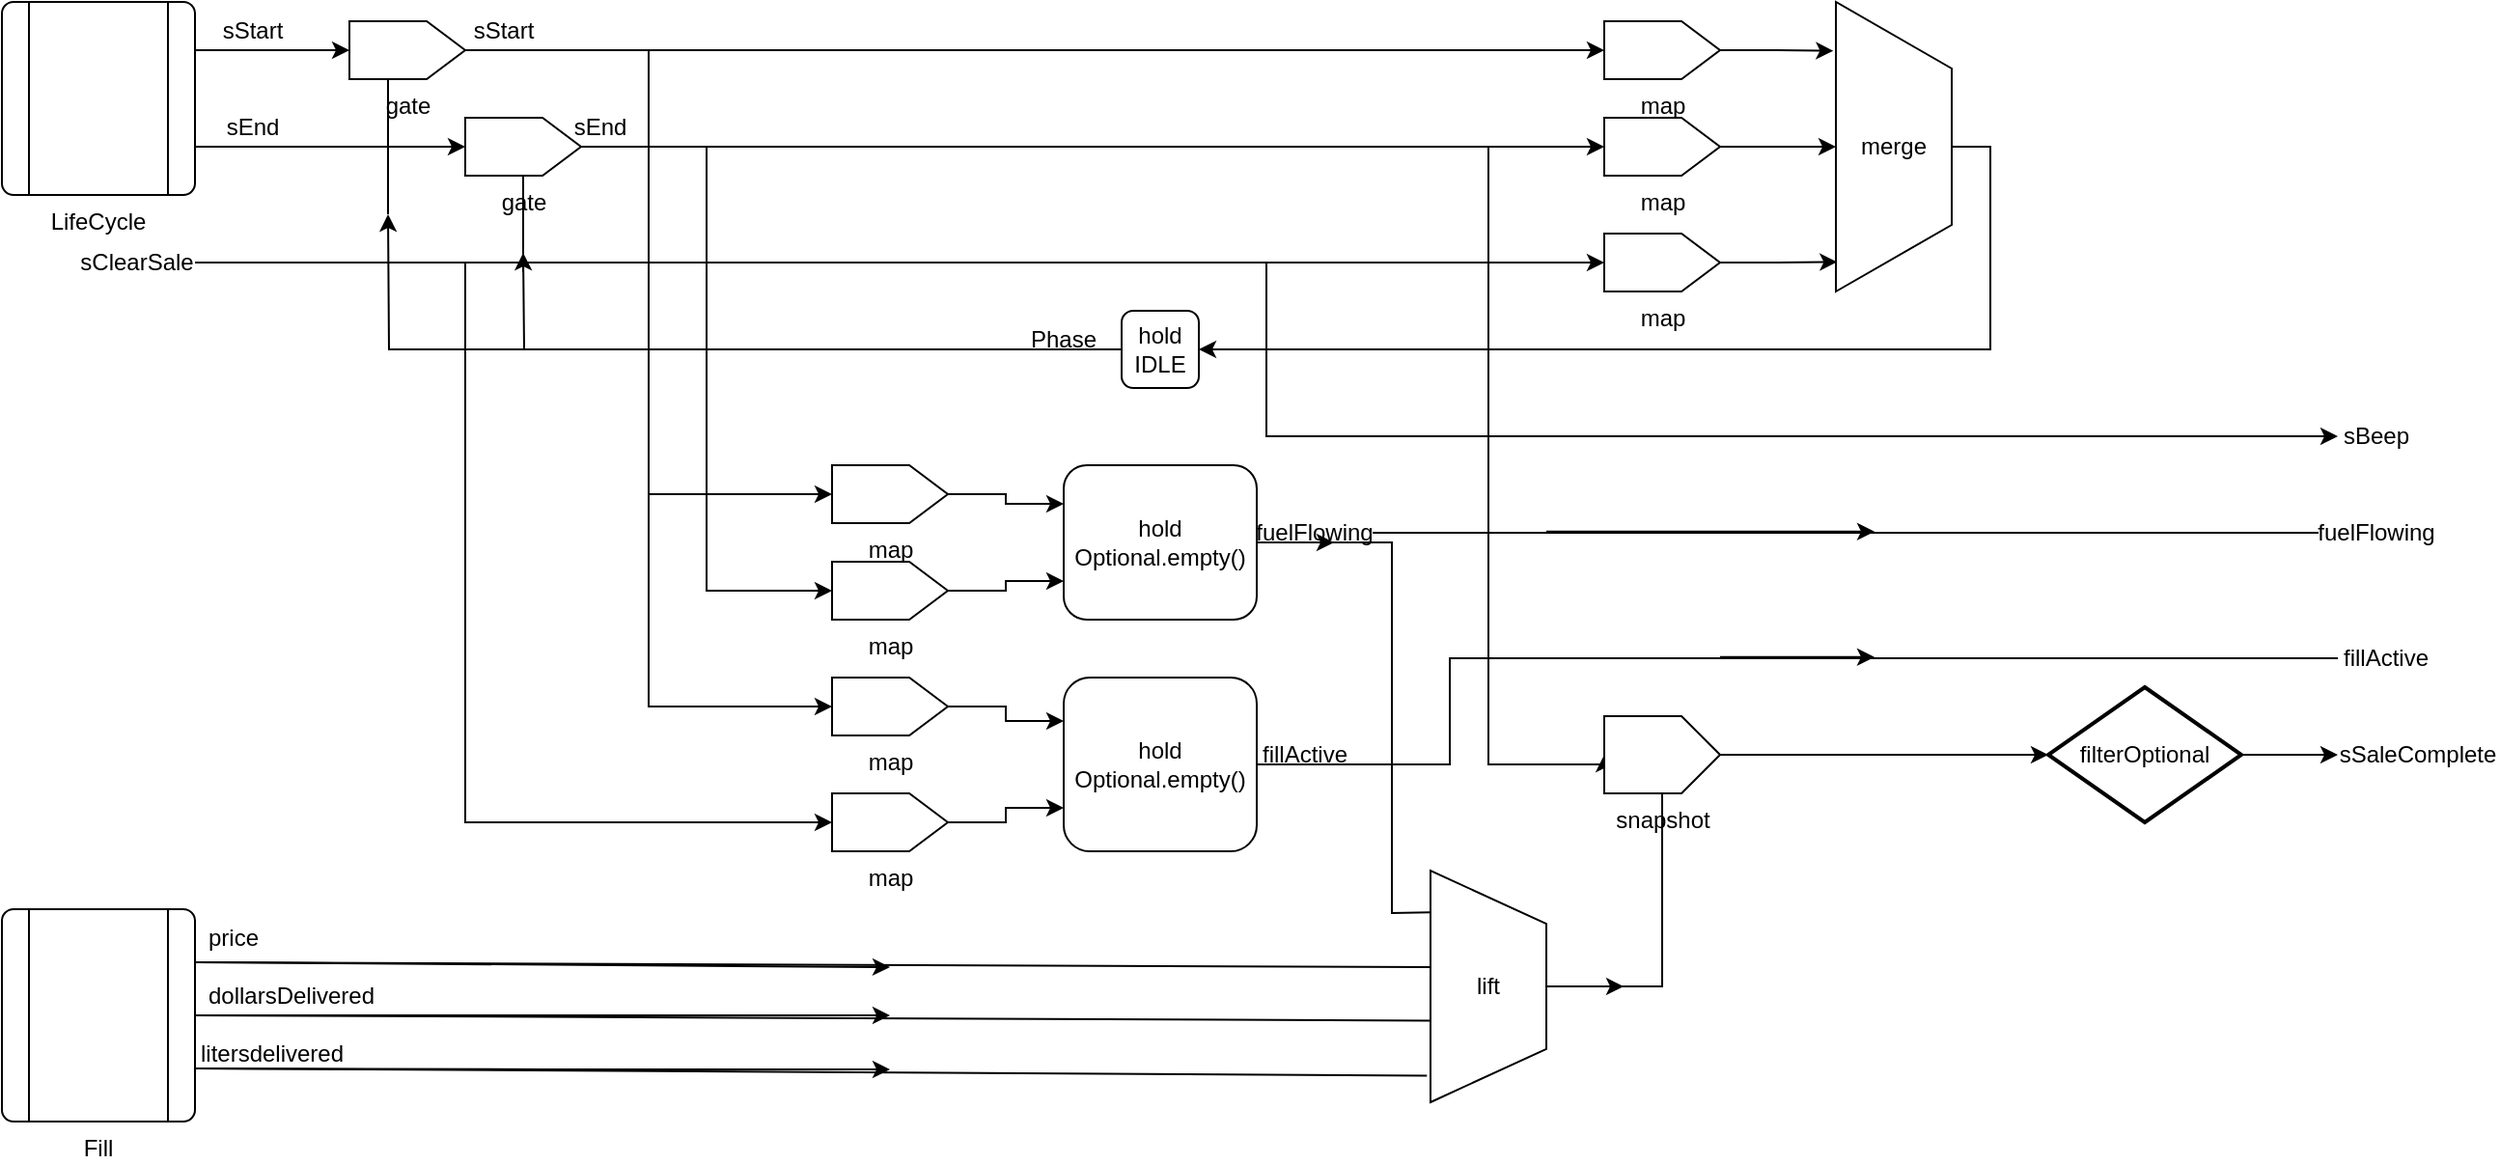 <mxfile version="24.2.5" type="github">
  <diagram name="ページ1" id="0j9BvPOVyv1glCGRfYG_">
    <mxGraphModel dx="993" dy="558" grid="1" gridSize="10" guides="1" tooltips="1" connect="1" arrows="1" fold="1" page="1" pageScale="1" pageWidth="827" pageHeight="1169" math="0" shadow="0">
      <root>
        <mxCell id="0" />
        <mxCell id="1" parent="0" />
        <mxCell id="fvebulx2OxIcinfAuc56-7" style="edgeStyle=orthogonalEdgeStyle;rounded=0;orthogonalLoop=1;jettySize=auto;html=1;exitX=1;exitY=0.75;exitDx=0;exitDy=0;entryX=0.5;entryY=0;entryDx=0;entryDy=0;" parent="1" source="M7j4h07cG0Kve68zO_rH-1" target="fvebulx2OxIcinfAuc56-4" edge="1">
          <mxGeometry relative="1" as="geometry" />
        </mxCell>
        <mxCell id="M7j4h07cG0Kve68zO_rH-1" value="LifeCycle" style="verticalLabelPosition=bottom;verticalAlign=top;html=1;shape=process;whiteSpace=wrap;rounded=1;size=0.14;arcSize=6;" parent="1" vertex="1">
          <mxGeometry x="90" y="20" width="100" height="100" as="geometry" />
        </mxCell>
        <mxCell id="M7j4h07cG0Kve68zO_rH-2" value="Fill" style="verticalLabelPosition=bottom;verticalAlign=top;html=1;shape=process;whiteSpace=wrap;rounded=1;size=0.14;arcSize=6;" parent="1" vertex="1">
          <mxGeometry x="90" y="490" width="100" height="110" as="geometry" />
        </mxCell>
        <mxCell id="fvebulx2OxIcinfAuc56-44" style="edgeStyle=orthogonalEdgeStyle;rounded=0;orthogonalLoop=1;jettySize=auto;html=1;entryX=0.5;entryY=0;entryDx=0;entryDy=0;" parent="1" source="M7j4h07cG0Kve68zO_rH-3" target="fvebulx2OxIcinfAuc56-42" edge="1">
          <mxGeometry relative="1" as="geometry">
            <Array as="points">
              <mxPoint x="330" y="155" />
              <mxPoint x="330" y="445" />
            </Array>
          </mxGeometry>
        </mxCell>
        <mxCell id="fvebulx2OxIcinfAuc56-68" style="edgeStyle=orthogonalEdgeStyle;rounded=0;orthogonalLoop=1;jettySize=auto;html=1;entryX=0;entryY=0.5;entryDx=0;entryDy=0;" parent="1" source="M7j4h07cG0Kve68zO_rH-3" target="M7j4h07cG0Kve68zO_rH-15" edge="1">
          <mxGeometry relative="1" as="geometry" />
        </mxCell>
        <mxCell id="M7j4h07cG0Kve68zO_rH-3" value="sClearSale" style="text;html=1;align=center;verticalAlign=middle;whiteSpace=wrap;rounded=0;" parent="1" vertex="1">
          <mxGeometry x="130" y="140" width="60" height="30" as="geometry" />
        </mxCell>
        <mxCell id="fvebulx2OxIcinfAuc56-17" style="edgeStyle=orthogonalEdgeStyle;rounded=0;orthogonalLoop=1;jettySize=auto;html=1;" parent="1" source="M7j4h07cG0Kve68zO_rH-4" edge="1">
          <mxGeometry relative="1" as="geometry">
            <mxPoint x="360" y="150" as="targetPoint" />
          </mxGeometry>
        </mxCell>
        <mxCell id="M7j4h07cG0Kve68zO_rH-4" value="hold&lt;div&gt;IDLE&lt;/div&gt;" style="rounded=1;whiteSpace=wrap;html=1;" parent="1" vertex="1">
          <mxGeometry x="670" y="180" width="40" height="40" as="geometry" />
        </mxCell>
        <mxCell id="M7j4h07cG0Kve68zO_rH-5" value="map" style="verticalLabelPosition=bottom;verticalAlign=top;html=1;shape=offPageConnector;rounded=0;size=0.333;direction=north;" parent="1" vertex="1">
          <mxGeometry x="920" y="30" width="60" height="30" as="geometry" />
        </mxCell>
        <mxCell id="fvebulx2OxIcinfAuc56-14" style="edgeStyle=orthogonalEdgeStyle;rounded=0;orthogonalLoop=1;jettySize=auto;html=1;exitX=0.5;exitY=0;exitDx=0;exitDy=0;entryX=1;entryY=0.5;entryDx=0;entryDy=0;" parent="1" source="M7j4h07cG0Kve68zO_rH-7" target="M7j4h07cG0Kve68zO_rH-4" edge="1">
          <mxGeometry relative="1" as="geometry" />
        </mxCell>
        <mxCell id="M7j4h07cG0Kve68zO_rH-7" value="merge" style="verticalLabelPosition=middle;verticalAlign=middle;html=1;shape=trapezoid;perimeter=trapezoidPerimeter;whiteSpace=wrap;size=0.23;arcSize=10;flipV=1;labelPosition=center;align=center;direction=south;" parent="1" vertex="1">
          <mxGeometry x="1040" y="20" width="60" height="150" as="geometry" />
        </mxCell>
        <mxCell id="fvebulx2OxIcinfAuc56-12" style="edgeStyle=orthogonalEdgeStyle;rounded=0;orthogonalLoop=1;jettySize=auto;html=1;exitX=0.5;exitY=1;exitDx=0;exitDy=0;entryX=0.5;entryY=1;entryDx=0;entryDy=0;" parent="1" source="M7j4h07cG0Kve68zO_rH-9" target="M7j4h07cG0Kve68zO_rH-7" edge="1">
          <mxGeometry relative="1" as="geometry" />
        </mxCell>
        <mxCell id="M7j4h07cG0Kve68zO_rH-9" value="map" style="verticalLabelPosition=bottom;verticalAlign=top;html=1;shape=offPageConnector;rounded=0;size=0.333;direction=north;" parent="1" vertex="1">
          <mxGeometry x="920" y="80" width="60" height="30" as="geometry" />
        </mxCell>
        <mxCell id="M7j4h07cG0Kve68zO_rH-10" value="sStart" style="text;html=1;align=center;verticalAlign=middle;whiteSpace=wrap;rounded=0;" parent="1" vertex="1">
          <mxGeometry x="190" y="20" width="60" height="30" as="geometry" />
        </mxCell>
        <mxCell id="M7j4h07cG0Kve68zO_rH-11" value="sEnd" style="text;html=1;align=center;verticalAlign=middle;whiteSpace=wrap;rounded=0;" parent="1" vertex="1">
          <mxGeometry x="190" y="70" width="60" height="30" as="geometry" />
        </mxCell>
        <mxCell id="M7j4h07cG0Kve68zO_rH-13" value="hold&lt;div&gt;Optional.empty()&lt;/div&gt;" style="rounded=1;whiteSpace=wrap;html=1;" parent="1" vertex="1">
          <mxGeometry x="640" y="260" width="100" height="80" as="geometry" />
        </mxCell>
        <mxCell id="M7j4h07cG0Kve68zO_rH-14" value="hold&lt;div&gt;Optional.empty()&lt;/div&gt;" style="rounded=1;whiteSpace=wrap;html=1;" parent="1" vertex="1">
          <mxGeometry x="640" y="370" width="100" height="90" as="geometry" />
        </mxCell>
        <mxCell id="M7j4h07cG0Kve68zO_rH-15" value="sBeep" style="text;html=1;align=center;verticalAlign=middle;whiteSpace=wrap;rounded=0;" parent="1" vertex="1">
          <mxGeometry x="1300" y="230" width="40" height="30" as="geometry" />
        </mxCell>
        <mxCell id="M7j4h07cG0Kve68zO_rH-16" value="sSaleComplete" style="text;html=1;align=center;verticalAlign=middle;whiteSpace=wrap;rounded=0;" parent="1" vertex="1">
          <mxGeometry x="1300" y="395" width="83" height="30" as="geometry" />
        </mxCell>
        <mxCell id="M7j4h07cG0Kve68zO_rH-17" value="sStart" style="text;html=1;align=center;verticalAlign=middle;whiteSpace=wrap;rounded=0;" parent="1" vertex="1">
          <mxGeometry x="320" y="20" width="60" height="30" as="geometry" />
        </mxCell>
        <mxCell id="M7j4h07cG0Kve68zO_rH-18" value="sEnd" style="text;html=1;align=center;verticalAlign=middle;whiteSpace=wrap;rounded=0;" parent="1" vertex="1">
          <mxGeometry x="370" y="70" width="60" height="30" as="geometry" />
        </mxCell>
        <mxCell id="fvebulx2OxIcinfAuc56-66" style="edgeStyle=orthogonalEdgeStyle;rounded=0;orthogonalLoop=1;jettySize=auto;html=1;" parent="1" source="M7j4h07cG0Kve68zO_rH-19" target="M7j4h07cG0Kve68zO_rH-16" edge="1">
          <mxGeometry relative="1" as="geometry" />
        </mxCell>
        <mxCell id="M7j4h07cG0Kve68zO_rH-19" value="filterOptional" style="strokeWidth=2;html=1;shape=mxgraph.flowchart.decision;whiteSpace=wrap;" parent="1" vertex="1">
          <mxGeometry x="1150" y="375" width="100" height="70" as="geometry" />
        </mxCell>
        <mxCell id="fvebulx2OxIcinfAuc56-1" value="" style="endArrow=classic;html=1;rounded=0;entryX=0.5;entryY=0;entryDx=0;entryDy=0;exitX=1;exitY=0.25;exitDx=0;exitDy=0;" parent="1" source="M7j4h07cG0Kve68zO_rH-1" target="fvebulx2OxIcinfAuc56-2" edge="1">
          <mxGeometry width="50" height="50" relative="1" as="geometry">
            <mxPoint x="230" y="55" as="sourcePoint" />
            <mxPoint x="280" y="53" as="targetPoint" />
          </mxGeometry>
        </mxCell>
        <mxCell id="fvebulx2OxIcinfAuc56-9" style="edgeStyle=orthogonalEdgeStyle;rounded=0;orthogonalLoop=1;jettySize=auto;html=1;entryX=0.5;entryY=0;entryDx=0;entryDy=0;" parent="1" source="fvebulx2OxIcinfAuc56-2" target="M7j4h07cG0Kve68zO_rH-5" edge="1">
          <mxGeometry relative="1" as="geometry" />
        </mxCell>
        <mxCell id="fvebulx2OxIcinfAuc56-26" style="edgeStyle=orthogonalEdgeStyle;rounded=0;orthogonalLoop=1;jettySize=auto;html=1;exitX=0.5;exitY=1;exitDx=0;exitDy=0;entryX=0.5;entryY=0;entryDx=0;entryDy=0;" parent="1" source="fvebulx2OxIcinfAuc56-2" target="fvebulx2OxIcinfAuc56-32" edge="1">
          <mxGeometry relative="1" as="geometry">
            <mxPoint x="470" y="330" as="targetPoint" />
          </mxGeometry>
        </mxCell>
        <mxCell id="fvebulx2OxIcinfAuc56-29" style="edgeStyle=orthogonalEdgeStyle;rounded=0;orthogonalLoop=1;jettySize=auto;html=1;entryX=0.5;entryY=0;entryDx=0;entryDy=0;" parent="1" source="fvebulx2OxIcinfAuc56-2" target="fvebulx2OxIcinfAuc56-35" edge="1">
          <mxGeometry relative="1" as="geometry">
            <mxPoint x="460" y="410" as="targetPoint" />
          </mxGeometry>
        </mxCell>
        <mxCell id="fvebulx2OxIcinfAuc56-2" value="gate" style="verticalLabelPosition=bottom;verticalAlign=top;html=1;shape=offPageConnector;rounded=0;size=0.333;direction=north;" parent="1" vertex="1">
          <mxGeometry x="270" y="30" width="60" height="30" as="geometry" />
        </mxCell>
        <mxCell id="fvebulx2OxIcinfAuc56-10" style="edgeStyle=orthogonalEdgeStyle;rounded=0;orthogonalLoop=1;jettySize=auto;html=1;exitX=0.5;exitY=1;exitDx=0;exitDy=0;entryX=0.5;entryY=0;entryDx=0;entryDy=0;" parent="1" source="fvebulx2OxIcinfAuc56-4" target="M7j4h07cG0Kve68zO_rH-9" edge="1">
          <mxGeometry relative="1" as="geometry" />
        </mxCell>
        <mxCell id="fvebulx2OxIcinfAuc56-27" style="edgeStyle=orthogonalEdgeStyle;rounded=0;orthogonalLoop=1;jettySize=auto;html=1;entryX=0.5;entryY=0;entryDx=0;entryDy=0;exitX=0.5;exitY=1;exitDx=0;exitDy=0;" parent="1" source="fvebulx2OxIcinfAuc56-4" target="fvebulx2OxIcinfAuc56-33" edge="1">
          <mxGeometry relative="1" as="geometry">
            <mxPoint x="490" y="430" as="targetPoint" />
          </mxGeometry>
        </mxCell>
        <mxCell id="fvebulx2OxIcinfAuc56-64" style="edgeStyle=orthogonalEdgeStyle;rounded=0;orthogonalLoop=1;jettySize=auto;html=1;entryX=0.5;entryY=0;entryDx=0;entryDy=0;" parent="1" source="fvebulx2OxIcinfAuc56-4" target="fvebulx2OxIcinfAuc56-48" edge="1">
          <mxGeometry relative="1" as="geometry">
            <Array as="points">
              <mxPoint x="860" y="95" />
              <mxPoint x="860" y="415" />
            </Array>
          </mxGeometry>
        </mxCell>
        <mxCell id="fvebulx2OxIcinfAuc56-4" value="gate" style="verticalLabelPosition=bottom;verticalAlign=top;html=1;shape=offPageConnector;rounded=0;size=0.333;direction=north;" parent="1" vertex="1">
          <mxGeometry x="330" y="80" width="60" height="30" as="geometry" />
        </mxCell>
        <mxCell id="fvebulx2OxIcinfAuc56-6" style="edgeStyle=orthogonalEdgeStyle;rounded=0;orthogonalLoop=1;jettySize=auto;html=1;exitX=0;exitY=0.5;exitDx=0;exitDy=0;" parent="1" source="M7j4h07cG0Kve68zO_rH-5" target="M7j4h07cG0Kve68zO_rH-5" edge="1">
          <mxGeometry relative="1" as="geometry" />
        </mxCell>
        <mxCell id="fvebulx2OxIcinfAuc56-15" value="Phase" style="text;html=1;align=center;verticalAlign=middle;whiteSpace=wrap;rounded=0;" parent="1" vertex="1">
          <mxGeometry x="610" y="180" width="60" height="30" as="geometry" />
        </mxCell>
        <mxCell id="fvebulx2OxIcinfAuc56-16" style="edgeStyle=orthogonalEdgeStyle;rounded=0;orthogonalLoop=1;jettySize=auto;html=1;exitX=0;exitY=0.5;exitDx=0;exitDy=0;" parent="1" source="M7j4h07cG0Kve68zO_rH-4" edge="1">
          <mxGeometry relative="1" as="geometry">
            <mxPoint x="290" y="130" as="targetPoint" />
          </mxGeometry>
        </mxCell>
        <mxCell id="fvebulx2OxIcinfAuc56-18" value="" style="endArrow=classic;html=1;rounded=0;exitX=1;exitY=0.5;exitDx=0;exitDy=0;entryX=0.5;entryY=0;entryDx=0;entryDy=0;" parent="1" source="M7j4h07cG0Kve68zO_rH-3" target="fvebulx2OxIcinfAuc56-22" edge="1">
          <mxGeometry width="50" height="50" relative="1" as="geometry">
            <mxPoint x="380" y="260" as="sourcePoint" />
            <mxPoint x="400" y="150" as="targetPoint" />
          </mxGeometry>
        </mxCell>
        <mxCell id="fvebulx2OxIcinfAuc56-19" value="" style="endArrow=none;html=1;rounded=0;entryX=0;entryY=0.5;entryDx=0;entryDy=0;" parent="1" target="fvebulx2OxIcinfAuc56-4" edge="1">
          <mxGeometry width="50" height="50" relative="1" as="geometry">
            <mxPoint x="360" y="160" as="sourcePoint" />
            <mxPoint x="430" y="210" as="targetPoint" />
          </mxGeometry>
        </mxCell>
        <mxCell id="fvebulx2OxIcinfAuc56-20" value="" style="endArrow=none;html=1;rounded=0;" parent="1" edge="1">
          <mxGeometry width="50" height="50" relative="1" as="geometry">
            <mxPoint x="290" y="60" as="sourcePoint" />
            <mxPoint x="290" y="130" as="targetPoint" />
          </mxGeometry>
        </mxCell>
        <mxCell id="fvebulx2OxIcinfAuc56-22" value="map" style="verticalLabelPosition=bottom;verticalAlign=top;html=1;shape=offPageConnector;rounded=0;size=0.333;direction=north;" parent="1" vertex="1">
          <mxGeometry x="920" y="140" width="60" height="30" as="geometry" />
        </mxCell>
        <mxCell id="fvebulx2OxIcinfAuc56-23" style="edgeStyle=orthogonalEdgeStyle;rounded=0;orthogonalLoop=1;jettySize=auto;html=1;entryX=0.102;entryY=0.989;entryDx=0;entryDy=0;entryPerimeter=0;" parent="1" source="fvebulx2OxIcinfAuc56-22" target="M7j4h07cG0Kve68zO_rH-7" edge="1">
          <mxGeometry relative="1" as="geometry" />
        </mxCell>
        <mxCell id="fvebulx2OxIcinfAuc56-25" style="edgeStyle=orthogonalEdgeStyle;rounded=0;orthogonalLoop=1;jettySize=auto;html=1;entryX=0.831;entryY=1.022;entryDx=0;entryDy=0;entryPerimeter=0;" parent="1" source="M7j4h07cG0Kve68zO_rH-5" target="M7j4h07cG0Kve68zO_rH-7" edge="1">
          <mxGeometry relative="1" as="geometry" />
        </mxCell>
        <mxCell id="fvebulx2OxIcinfAuc56-31" value="fillActive" style="text;html=1;align=center;verticalAlign=middle;whiteSpace=wrap;rounded=0;" parent="1" vertex="1">
          <mxGeometry x="740" y="395" width="50" height="30" as="geometry" />
        </mxCell>
        <mxCell id="fvebulx2OxIcinfAuc56-38" style="edgeStyle=orthogonalEdgeStyle;rounded=0;orthogonalLoop=1;jettySize=auto;html=1;entryX=0;entryY=0.25;entryDx=0;entryDy=0;" parent="1" source="fvebulx2OxIcinfAuc56-32" target="M7j4h07cG0Kve68zO_rH-13" edge="1">
          <mxGeometry relative="1" as="geometry" />
        </mxCell>
        <mxCell id="fvebulx2OxIcinfAuc56-32" value="map" style="verticalLabelPosition=bottom;verticalAlign=top;html=1;shape=offPageConnector;rounded=0;size=0.333;direction=north;" parent="1" vertex="1">
          <mxGeometry x="520" y="260" width="60" height="30" as="geometry" />
        </mxCell>
        <mxCell id="fvebulx2OxIcinfAuc56-40" style="edgeStyle=orthogonalEdgeStyle;rounded=0;orthogonalLoop=1;jettySize=auto;html=1;entryX=0;entryY=0.75;entryDx=0;entryDy=0;" parent="1" source="fvebulx2OxIcinfAuc56-33" target="M7j4h07cG0Kve68zO_rH-13" edge="1">
          <mxGeometry relative="1" as="geometry" />
        </mxCell>
        <mxCell id="fvebulx2OxIcinfAuc56-33" value="map" style="verticalLabelPosition=bottom;verticalAlign=top;html=1;shape=offPageConnector;rounded=0;size=0.333;direction=north;" parent="1" vertex="1">
          <mxGeometry x="520" y="310" width="60" height="30" as="geometry" />
        </mxCell>
        <mxCell id="fvebulx2OxIcinfAuc56-41" style="edgeStyle=orthogonalEdgeStyle;rounded=0;orthogonalLoop=1;jettySize=auto;html=1;exitX=0.5;exitY=1;exitDx=0;exitDy=0;entryX=0;entryY=0.25;entryDx=0;entryDy=0;" parent="1" source="fvebulx2OxIcinfAuc56-35" target="M7j4h07cG0Kve68zO_rH-14" edge="1">
          <mxGeometry relative="1" as="geometry" />
        </mxCell>
        <mxCell id="fvebulx2OxIcinfAuc56-35" value="map" style="verticalLabelPosition=bottom;verticalAlign=top;html=1;shape=offPageConnector;rounded=0;size=0.333;direction=north;" parent="1" vertex="1">
          <mxGeometry x="520" y="370" width="60" height="30" as="geometry" />
        </mxCell>
        <mxCell id="fvebulx2OxIcinfAuc56-43" style="edgeStyle=orthogonalEdgeStyle;rounded=0;orthogonalLoop=1;jettySize=auto;html=1;entryX=0;entryY=0.75;entryDx=0;entryDy=0;" parent="1" source="fvebulx2OxIcinfAuc56-42" target="M7j4h07cG0Kve68zO_rH-14" edge="1">
          <mxGeometry relative="1" as="geometry" />
        </mxCell>
        <mxCell id="fvebulx2OxIcinfAuc56-42" value="map" style="verticalLabelPosition=bottom;verticalAlign=top;html=1;shape=offPageConnector;rounded=0;size=0.333;direction=north;" parent="1" vertex="1">
          <mxGeometry x="520" y="430" width="60" height="30" as="geometry" />
        </mxCell>
        <mxCell id="fvebulx2OxIcinfAuc56-45" value="price" style="text;html=1;align=center;verticalAlign=middle;whiteSpace=wrap;rounded=0;" parent="1" vertex="1">
          <mxGeometry x="180" y="490" width="60" height="30" as="geometry" />
        </mxCell>
        <mxCell id="fvebulx2OxIcinfAuc56-46" value="dollarsDelivered" style="text;html=1;align=center;verticalAlign=middle;whiteSpace=wrap;rounded=0;" parent="1" vertex="1">
          <mxGeometry x="210" y="520" width="60" height="30" as="geometry" />
        </mxCell>
        <mxCell id="fvebulx2OxIcinfAuc56-47" value="litersdelivered" style="text;html=1;align=center;verticalAlign=middle;whiteSpace=wrap;rounded=0;" parent="1" vertex="1">
          <mxGeometry x="200" y="550" width="60" height="30" as="geometry" />
        </mxCell>
        <mxCell id="fvebulx2OxIcinfAuc56-48" value="snapshot" style="verticalLabelPosition=bottom;verticalAlign=top;html=1;shape=offPageConnector;rounded=0;size=0.333;direction=north;" parent="1" vertex="1">
          <mxGeometry x="920" y="390" width="60" height="40" as="geometry" />
        </mxCell>
        <mxCell id="fvebulx2OxIcinfAuc56-63" style="edgeStyle=orthogonalEdgeStyle;rounded=0;orthogonalLoop=1;jettySize=auto;html=1;exitX=0.5;exitY=0;exitDx=0;exitDy=0;" parent="1" source="fvebulx2OxIcinfAuc56-50" edge="1">
          <mxGeometry relative="1" as="geometry">
            <mxPoint x="930" y="530" as="targetPoint" />
          </mxGeometry>
        </mxCell>
        <mxCell id="fvebulx2OxIcinfAuc56-50" value="lift" style="verticalLabelPosition=middle;verticalAlign=middle;html=1;shape=trapezoid;perimeter=trapezoidPerimeter;whiteSpace=wrap;size=0.23;arcSize=10;flipV=1;labelPosition=center;align=center;direction=south;" parent="1" vertex="1">
          <mxGeometry x="830" y="470" width="60" height="120" as="geometry" />
        </mxCell>
        <mxCell id="fvebulx2OxIcinfAuc56-53" value="" style="endArrow=none;html=1;rounded=0;entryX=1;entryY=0.5;entryDx=0;entryDy=0;exitX=0.82;exitY=1.002;exitDx=0;exitDy=0;exitPerimeter=0;" parent="1" source="fvebulx2OxIcinfAuc56-50" target="M7j4h07cG0Kve68zO_rH-13" edge="1">
          <mxGeometry width="50" height="50" relative="1" as="geometry">
            <mxPoint x="560" y="390" as="sourcePoint" />
            <mxPoint x="610" y="340" as="targetPoint" />
            <Array as="points">
              <mxPoint x="810" y="492" />
              <mxPoint x="810" y="300" />
            </Array>
          </mxGeometry>
        </mxCell>
        <mxCell id="fvebulx2OxIcinfAuc56-54" value="" style="endArrow=none;html=1;rounded=0;entryX=1;entryY=0.25;entryDx=0;entryDy=0;exitX=0.583;exitY=1.002;exitDx=0;exitDy=0;exitPerimeter=0;" parent="1" source="fvebulx2OxIcinfAuc56-50" target="M7j4h07cG0Kve68zO_rH-2" edge="1">
          <mxGeometry width="50" height="50" relative="1" as="geometry">
            <mxPoint x="560" y="390" as="sourcePoint" />
            <mxPoint x="610" y="340" as="targetPoint" />
          </mxGeometry>
        </mxCell>
        <mxCell id="fvebulx2OxIcinfAuc56-56" value="" style="endArrow=none;html=1;rounded=0;entryX=0.352;entryY=1.002;entryDx=0;entryDy=0;entryPerimeter=0;exitX=1;exitY=0.5;exitDx=0;exitDy=0;" parent="1" source="M7j4h07cG0Kve68zO_rH-2" target="fvebulx2OxIcinfAuc56-50" edge="1">
          <mxGeometry width="50" height="50" relative="1" as="geometry">
            <mxPoint x="560" y="390" as="sourcePoint" />
            <mxPoint x="610" y="340" as="targetPoint" />
          </mxGeometry>
        </mxCell>
        <mxCell id="fvebulx2OxIcinfAuc56-57" value="" style="endArrow=none;html=1;rounded=0;exitX=1;exitY=0.75;exitDx=0;exitDy=0;entryX=0.115;entryY=1.031;entryDx=0;entryDy=0;entryPerimeter=0;" parent="1" source="M7j4h07cG0Kve68zO_rH-2" target="fvebulx2OxIcinfAuc56-50" edge="1">
          <mxGeometry width="50" height="50" relative="1" as="geometry">
            <mxPoint x="560" y="390" as="sourcePoint" />
            <mxPoint x="610" y="340" as="targetPoint" />
          </mxGeometry>
        </mxCell>
        <mxCell id="fvebulx2OxIcinfAuc56-59" value="" style="endArrow=classic;html=1;rounded=0;exitX=1;exitY=0.25;exitDx=0;exitDy=0;" parent="1" source="M7j4h07cG0Kve68zO_rH-2" edge="1">
          <mxGeometry width="50" height="50" relative="1" as="geometry">
            <mxPoint x="310" y="488.67" as="sourcePoint" />
            <mxPoint x="550" y="520" as="targetPoint" />
          </mxGeometry>
        </mxCell>
        <mxCell id="fvebulx2OxIcinfAuc56-60" value="" style="endArrow=classic;html=1;rounded=0;exitX=1;exitY=0.5;exitDx=0;exitDy=0;" parent="1" source="M7j4h07cG0Kve68zO_rH-2" edge="1">
          <mxGeometry width="50" height="50" relative="1" as="geometry">
            <mxPoint x="690" y="620" as="sourcePoint" />
            <mxPoint x="550" y="545" as="targetPoint" />
          </mxGeometry>
        </mxCell>
        <mxCell id="fvebulx2OxIcinfAuc56-61" value="" style="endArrow=classic;html=1;rounded=0;exitX=1;exitY=0.75;exitDx=0;exitDy=0;" parent="1" source="M7j4h07cG0Kve68zO_rH-2" edge="1">
          <mxGeometry width="50" height="50" relative="1" as="geometry">
            <mxPoint x="330" y="630" as="sourcePoint" />
            <mxPoint x="550" y="573" as="targetPoint" />
            <Array as="points">
              <mxPoint x="370" y="573" />
            </Array>
          </mxGeometry>
        </mxCell>
        <mxCell id="fvebulx2OxIcinfAuc56-62" value="" style="endArrow=none;html=1;rounded=0;entryX=0;entryY=0.5;entryDx=0;entryDy=0;exitX=0.5;exitY=0;exitDx=0;exitDy=0;" parent="1" source="fvebulx2OxIcinfAuc56-50" target="fvebulx2OxIcinfAuc56-48" edge="1">
          <mxGeometry width="50" height="50" relative="1" as="geometry">
            <mxPoint x="600" y="390" as="sourcePoint" />
            <mxPoint x="650" y="340" as="targetPoint" />
            <Array as="points">
              <mxPoint x="950" y="530" />
            </Array>
          </mxGeometry>
        </mxCell>
        <mxCell id="fvebulx2OxIcinfAuc56-65" style="edgeStyle=orthogonalEdgeStyle;rounded=0;orthogonalLoop=1;jettySize=auto;html=1;entryX=0;entryY=0.5;entryDx=0;entryDy=0;entryPerimeter=0;" parent="1" source="fvebulx2OxIcinfAuc56-48" target="M7j4h07cG0Kve68zO_rH-19" edge="1">
          <mxGeometry relative="1" as="geometry" />
        </mxCell>
        <mxCell id="fvebulx2OxIcinfAuc56-67" value="" style="endArrow=classic;html=1;rounded=0;exitX=1;exitY=0.5;exitDx=0;exitDy=0;" parent="1" source="M7j4h07cG0Kve68zO_rH-13" edge="1">
          <mxGeometry width="50" height="50" relative="1" as="geometry">
            <mxPoint x="650" y="390" as="sourcePoint" />
            <mxPoint x="780" y="300" as="targetPoint" />
          </mxGeometry>
        </mxCell>
        <mxCell id="8A7eXg6leSNkG3GTfS__-2" value="" style="endArrow=none;html=1;rounded=0;exitX=1;exitY=0.5;exitDx=0;exitDy=0;entryX=0;entryY=0.5;entryDx=0;entryDy=0;" parent="1" source="M7j4h07cG0Kve68zO_rH-14" target="8A7eXg6leSNkG3GTfS__-4" edge="1">
          <mxGeometry width="50" height="50" relative="1" as="geometry">
            <mxPoint x="960" y="440" as="sourcePoint" />
            <mxPoint x="1250" y="320" as="targetPoint" />
            <Array as="points">
              <mxPoint x="840" y="415" />
              <mxPoint x="840" y="360" />
            </Array>
          </mxGeometry>
        </mxCell>
        <mxCell id="8A7eXg6leSNkG3GTfS__-3" value="" style="endArrow=classic;html=1;rounded=0;" parent="1" edge="1">
          <mxGeometry width="50" height="50" relative="1" as="geometry">
            <mxPoint x="980" y="359.38" as="sourcePoint" />
            <mxPoint x="1060" y="359.38" as="targetPoint" />
          </mxGeometry>
        </mxCell>
        <mxCell id="8A7eXg6leSNkG3GTfS__-4" value="fillActive" style="text;html=1;align=center;verticalAlign=middle;whiteSpace=wrap;rounded=0;" parent="1" vertex="1">
          <mxGeometry x="1300" y="345" width="50" height="30" as="geometry" />
        </mxCell>
        <mxCell id="8A7eXg6leSNkG3GTfS__-5" value="fuelFlowing" style="text;html=1;align=center;verticalAlign=middle;whiteSpace=wrap;rounded=0;" parent="1" vertex="1">
          <mxGeometry x="1290" y="280" width="60" height="30" as="geometry" />
        </mxCell>
        <mxCell id="8A7eXg6leSNkG3GTfS__-6" value="" style="endArrow=none;html=1;rounded=0;exitX=1;exitY=0.5;exitDx=0;exitDy=0;" parent="1" source="fvebulx2OxIcinfAuc56-28" target="8A7eXg6leSNkG3GTfS__-5" edge="1">
          <mxGeometry width="50" height="50" relative="1" as="geometry">
            <mxPoint x="890" y="300" as="sourcePoint" />
            <mxPoint x="1290" y="295" as="targetPoint" />
          </mxGeometry>
        </mxCell>
        <mxCell id="8A7eXg6leSNkG3GTfS__-7" value="" style="endArrow=classic;html=1;rounded=0;" parent="1" edge="1">
          <mxGeometry width="50" height="50" relative="1" as="geometry">
            <mxPoint x="890" y="294.38" as="sourcePoint" />
            <mxPoint x="1060" y="294.38" as="targetPoint" />
          </mxGeometry>
        </mxCell>
        <mxCell id="2jiP9YLAJ7HxwZIrhcd--1" value="" style="endArrow=none;html=1;rounded=0;exitX=1;exitY=0.5;exitDx=0;exitDy=0;entryX=0;entryY=0.5;entryDx=0;entryDy=0;" edge="1" parent="1" source="M7j4h07cG0Kve68zO_rH-13" target="fvebulx2OxIcinfAuc56-28">
          <mxGeometry width="50" height="50" relative="1" as="geometry">
            <mxPoint x="740" y="300" as="sourcePoint" />
            <mxPoint x="1300" y="300" as="targetPoint" />
          </mxGeometry>
        </mxCell>
        <mxCell id="fvebulx2OxIcinfAuc56-28" value="fuelFlowing" style="text;html=1;align=center;verticalAlign=middle;whiteSpace=wrap;rounded=0;" parent="1" vertex="1">
          <mxGeometry x="740" y="280" width="60" height="30" as="geometry" />
        </mxCell>
      </root>
    </mxGraphModel>
  </diagram>
</mxfile>
